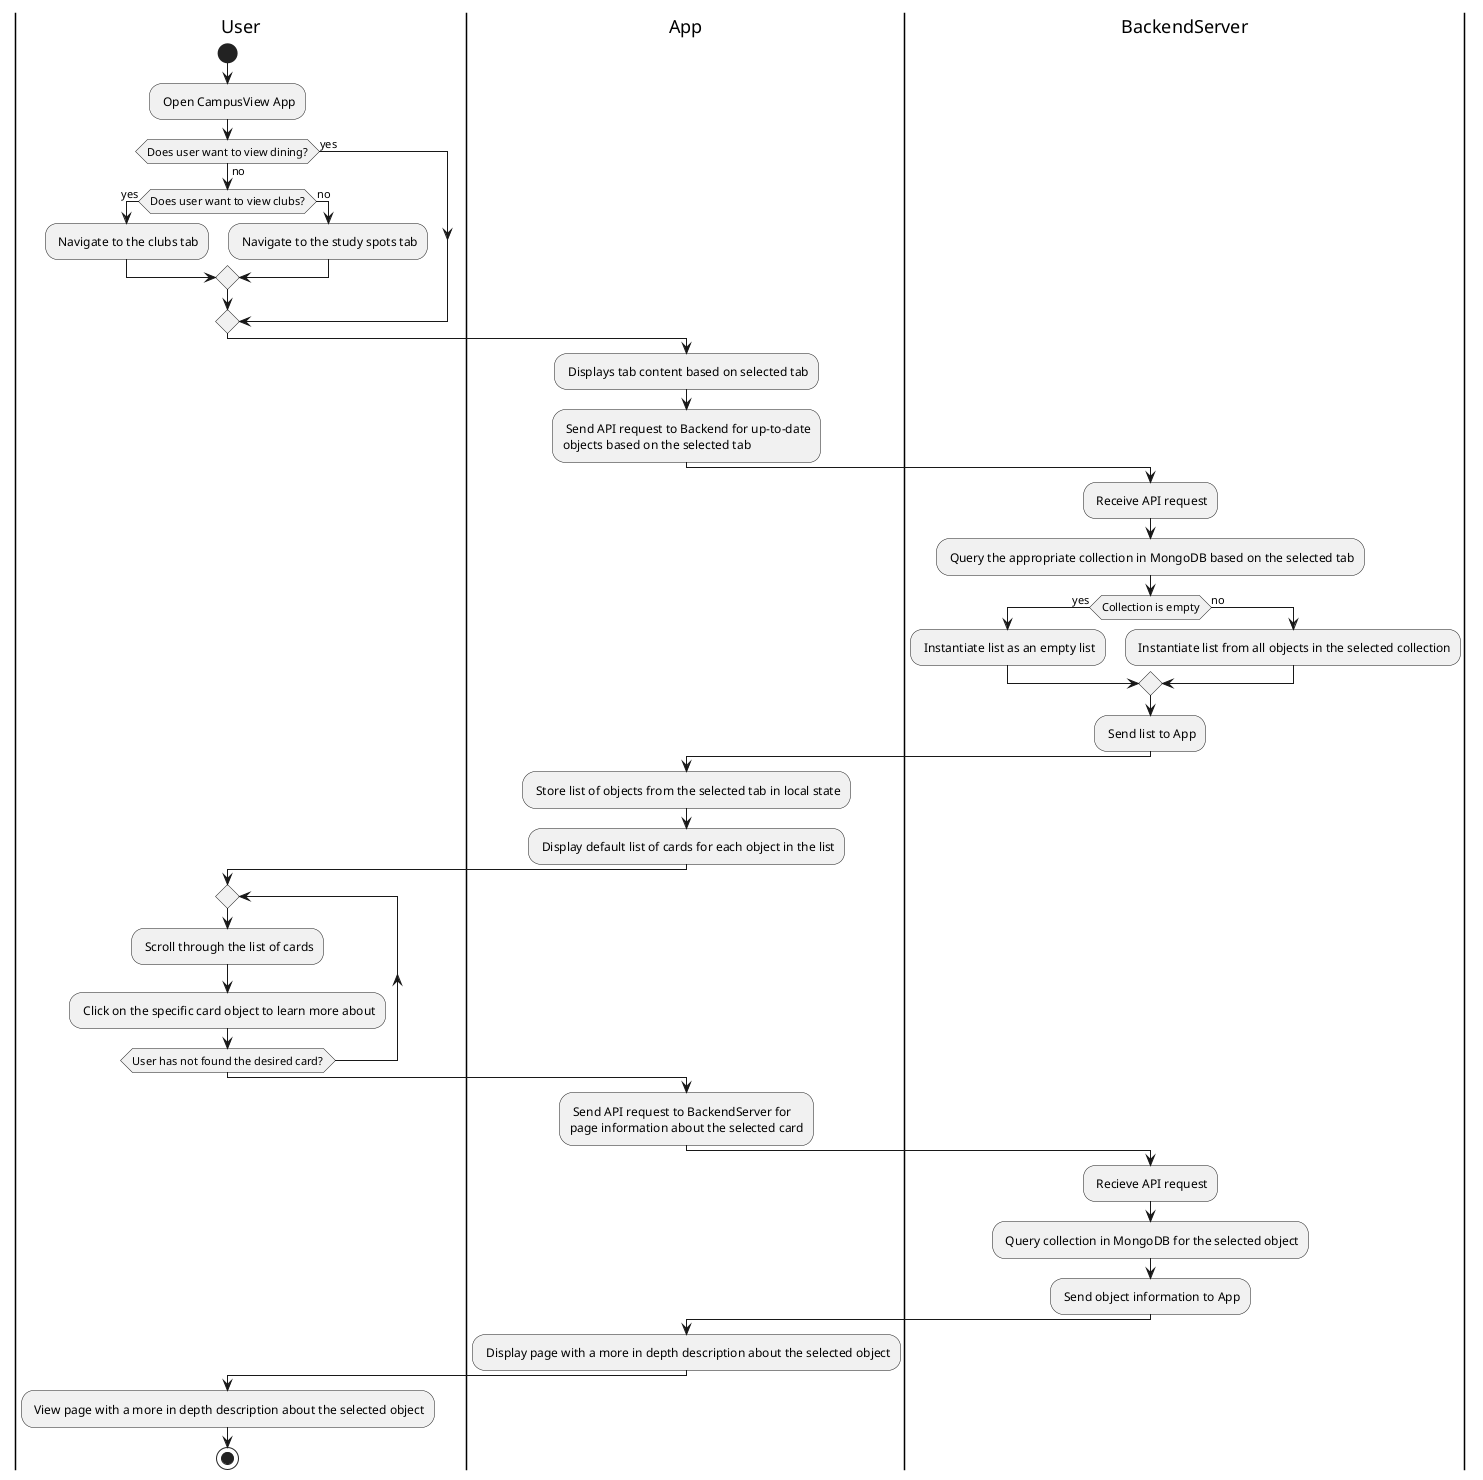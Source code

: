 @startuml click_card_to_view_page

|User|
start
: Open CampusView App;
if (Does user want to view dining?) then (yes)
else (no)
    if (Does user want to view clubs?) then (yes)
        : Navigate to the clubs tab;
    else (no)
        : Navigate to the study spots tab;
    endif
endif

|App|
: Displays tab content based on selected tab;
: Send API request to Backend for up-to-date 
objects based on the selected tab;

|BackendServer|
: Receive API request;
: Query the appropriate collection in MongoDB based on the selected tab;
if (Collection is empty) then (yes)
    : Instantiate list as an empty list;
else (no)
    : Instantiate list from all objects in the selected collection;
endif
: Send list to App;

|App|
: Store list of objects from the selected tab in local state;
: Display default list of cards for each object in the list;

|User|
repeat
    : Scroll through the list of cards;
    : Click on the specific card object to learn more about;
repeat while (User has not found the desired card?)

|App|
: Send API request to BackendServer for 
page information about the selected card;

|BackendServer|
: Recieve API request;
: Query collection in MongoDB for the selected object;
: Send object information to App;

|App|
: Display page with a more in depth description about the selected object;

|User|
: View page with a more in depth description about the selected object;

stop

@enduml